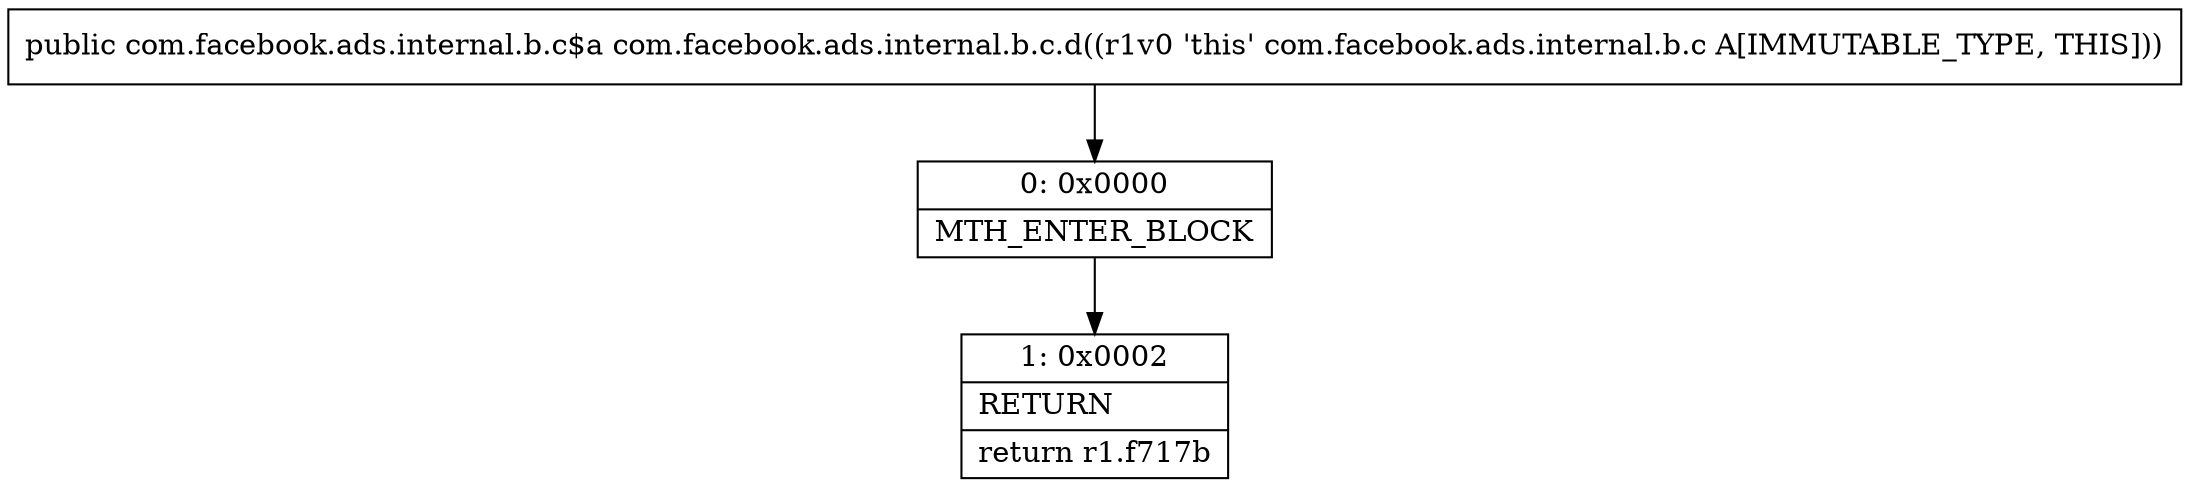 digraph "CFG forcom.facebook.ads.internal.b.c.d()Lcom\/facebook\/ads\/internal\/b\/c$a;" {
Node_0 [shape=record,label="{0\:\ 0x0000|MTH_ENTER_BLOCK\l}"];
Node_1 [shape=record,label="{1\:\ 0x0002|RETURN\l|return r1.f717b\l}"];
MethodNode[shape=record,label="{public com.facebook.ads.internal.b.c$a com.facebook.ads.internal.b.c.d((r1v0 'this' com.facebook.ads.internal.b.c A[IMMUTABLE_TYPE, THIS])) }"];
MethodNode -> Node_0;
Node_0 -> Node_1;
}

